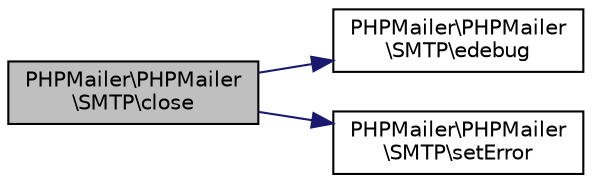 digraph "PHPMailer\PHPMailer\SMTP\close"
{
 // LATEX_PDF_SIZE
  edge [fontname="Helvetica",fontsize="10",labelfontname="Helvetica",labelfontsize="10"];
  node [fontname="Helvetica",fontsize="10",shape=record];
  rankdir="LR";
  Node1 [label="PHPMailer\\PHPMailer\l\\SMTP\\close",height=0.2,width=0.4,color="black", fillcolor="grey75", style="filled", fontcolor="black",tooltip=" "];
  Node1 -> Node2 [color="midnightblue",fontsize="10",style="solid",fontname="Helvetica"];
  Node2 [label="PHPMailer\\PHPMailer\l\\SMTP\\edebug",height=0.2,width=0.4,color="black", fillcolor="white", style="filled",URL="$class_p_h_p_mailer_1_1_p_h_p_mailer_1_1_s_m_t_p.html#a428c75f1ab137d95c57567459f51e876",tooltip=" "];
  Node1 -> Node3 [color="midnightblue",fontsize="10",style="solid",fontname="Helvetica"];
  Node3 [label="PHPMailer\\PHPMailer\l\\SMTP\\setError",height=0.2,width=0.4,color="black", fillcolor="white", style="filled",URL="$class_p_h_p_mailer_1_1_p_h_p_mailer_1_1_s_m_t_p.html#af37a69128fef73b63bcbbe5ed1f1e89e",tooltip=" "];
}
